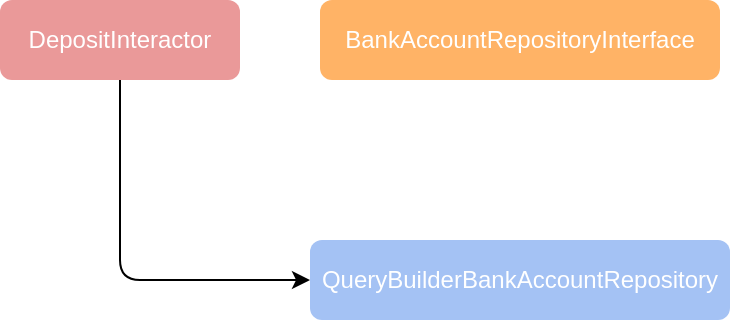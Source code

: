 <mxfile>
    <diagram id="OSG7pEJbEgaRlLLoCpN2" name="Page-1">
        <mxGraphModel dx="1693" dy="820" grid="1" gridSize="10" guides="1" tooltips="1" connect="1" arrows="1" fold="1" page="1" pageScale="1" pageWidth="850" pageHeight="1100" math="0" shadow="0">
            <root>
                <mxCell id="0"/>
                <mxCell id="1" parent="0"/>
                <mxCell id="11" style="edgeStyle=none;html=1;entryX=0;entryY=0.5;entryDx=0;entryDy=0;" parent="1" source="7" target="9" edge="1">
                    <mxGeometry relative="1" as="geometry">
                        <Array as="points">
                            <mxPoint x="100" y="180"/>
                        </Array>
                    </mxGeometry>
                </mxCell>
                <mxCell id="7" value="&lt;span style=&quot;color: rgb(255, 255, 255);&quot;&gt;Deposit&lt;/span&gt;&lt;font color=&quot;#ffffff&quot;&gt;Interactor&lt;/font&gt;" style="rounded=1;whiteSpace=wrap;html=1;fillColor=#ea9999ff;strokeColor=none;" parent="1" vertex="1">
                    <mxGeometry x="40" y="40" width="120" height="40" as="geometry"/>
                </mxCell>
                <mxCell id="9" value="&lt;span style=&quot;color: rgb(255, 255, 255);&quot;&gt;QueryBuilderBankAccount&lt;/span&gt;&lt;font color=&quot;#ffffff&quot;&gt;Repository&lt;/font&gt;" style="rounded=1;whiteSpace=wrap;html=1;fillColor=#a4c2f4ff;strokeColor=none;" parent="1" vertex="1">
                    <mxGeometry x="195" y="160" width="210" height="40" as="geometry"/>
                </mxCell>
                <mxCell id="10" value="&lt;span style=&quot;color: rgb(255, 255, 255);&quot;&gt;BankAccount&lt;/span&gt;&lt;font color=&quot;#ffffff&quot;&gt;RepositoryInterface&lt;/font&gt;&lt;font color=&quot;#ffffff&quot;&gt;&lt;br&gt;&lt;/font&gt;" style="rounded=1;whiteSpace=wrap;html=1;fillColor=#FFB366;strokeColor=none;" parent="1" vertex="1">
                    <mxGeometry x="200" y="40" width="200" height="40" as="geometry"/>
                </mxCell>
            </root>
        </mxGraphModel>
    </diagram>
</mxfile>

